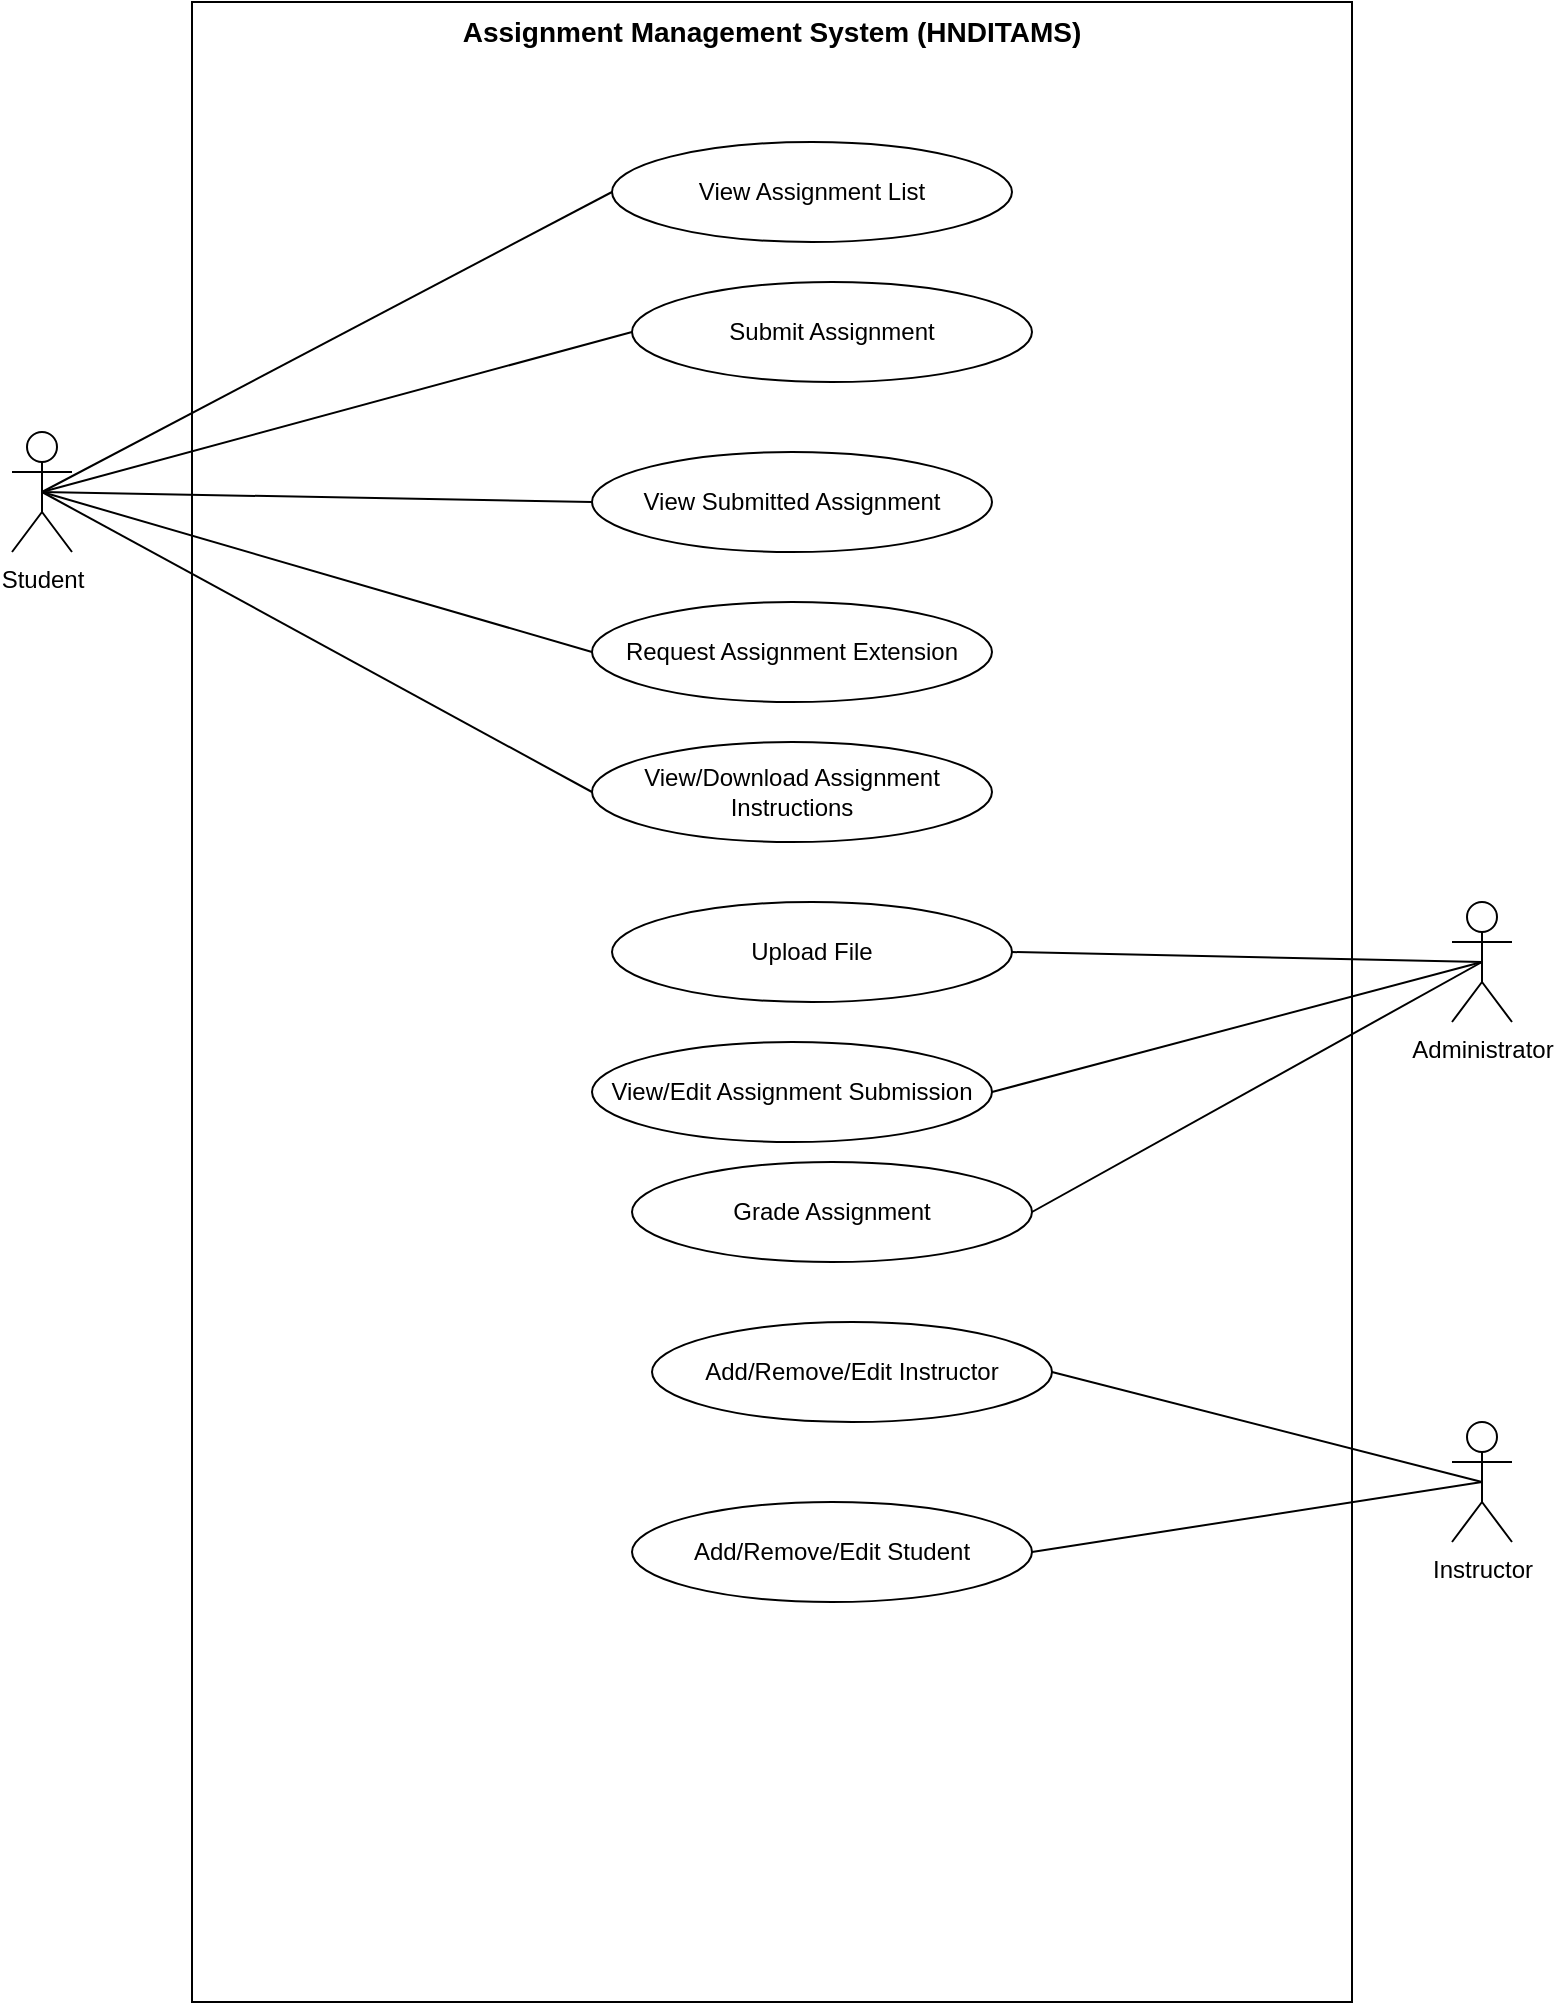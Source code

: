 <mxfile version="21.0.8" type="device"><diagram name="Page-1" id="xH00bS_dfwOh6WILXDS3"><mxGraphModel dx="1050" dy="590" grid="1" gridSize="10" guides="1" tooltips="1" connect="1" arrows="1" fold="1" page="1" pageScale="1" pageWidth="850" pageHeight="1100" math="0" shadow="0"><root><mxCell id="0"/><mxCell id="1" parent="0"/><mxCell id="m0RD8RCLQRZCw2bIkjAC-1" value="" style="rounded=0;whiteSpace=wrap;html=1;" vertex="1" parent="1"><mxGeometry x="150" y="30" width="580" height="1000" as="geometry"/></mxCell><mxCell id="m0RD8RCLQRZCw2bIkjAC-2" value="&lt;b&gt;&lt;font style=&quot;font-size: 14px;&quot;&gt;Assignment Management System (HNDITAMS)&lt;/font&gt;&lt;/b&gt;" style="text;html=1;strokeColor=none;fillColor=none;align=center;verticalAlign=middle;whiteSpace=wrap;rounded=0;" vertex="1" parent="1"><mxGeometry x="150" y="30" width="580" height="30" as="geometry"/></mxCell><mxCell id="m0RD8RCLQRZCw2bIkjAC-3" value="Student" style="shape=umlActor;verticalLabelPosition=bottom;verticalAlign=top;html=1;outlineConnect=0;" vertex="1" parent="1"><mxGeometry x="60" y="245" width="30" height="60" as="geometry"/></mxCell><mxCell id="m0RD8RCLQRZCw2bIkjAC-6" value="Instructor" style="shape=umlActor;verticalLabelPosition=bottom;verticalAlign=top;html=1;outlineConnect=0;" vertex="1" parent="1"><mxGeometry x="780" y="740" width="30" height="60" as="geometry"/></mxCell><mxCell id="m0RD8RCLQRZCw2bIkjAC-7" value="Administrator" style="shape=umlActor;verticalLabelPosition=bottom;verticalAlign=top;html=1;outlineConnect=0;" vertex="1" parent="1"><mxGeometry x="780" y="480" width="30" height="60" as="geometry"/></mxCell><mxCell id="m0RD8RCLQRZCw2bIkjAC-12" value="View Assignment List" style="ellipse;whiteSpace=wrap;html=1;" vertex="1" parent="1"><mxGeometry x="360" y="100" width="200" height="50" as="geometry"/></mxCell><mxCell id="m0RD8RCLQRZCw2bIkjAC-13" value="Submit Assignment" style="ellipse;whiteSpace=wrap;html=1;" vertex="1" parent="1"><mxGeometry x="370" y="170" width="200" height="50" as="geometry"/></mxCell><mxCell id="m0RD8RCLQRZCw2bIkjAC-14" value="View Submitted Assignment" style="ellipse;whiteSpace=wrap;html=1;" vertex="1" parent="1"><mxGeometry x="350" y="255" width="200" height="50" as="geometry"/></mxCell><mxCell id="m0RD8RCLQRZCw2bIkjAC-15" value="Request Assignment Extension" style="ellipse;whiteSpace=wrap;html=1;" vertex="1" parent="1"><mxGeometry x="350" y="330" width="200" height="50" as="geometry"/></mxCell><mxCell id="m0RD8RCLQRZCw2bIkjAC-16" value="View/Download Assignment Instructions" style="ellipse;whiteSpace=wrap;html=1;" vertex="1" parent="1"><mxGeometry x="350" y="400" width="200" height="50" as="geometry"/></mxCell><mxCell id="m0RD8RCLQRZCw2bIkjAC-17" value="Upload File" style="ellipse;whiteSpace=wrap;html=1;" vertex="1" parent="1"><mxGeometry x="360" y="480" width="200" height="50" as="geometry"/></mxCell><mxCell id="m0RD8RCLQRZCw2bIkjAC-18" value="View/Edit Assignment Submission" style="ellipse;whiteSpace=wrap;html=1;" vertex="1" parent="1"><mxGeometry x="350" y="550" width="200" height="50" as="geometry"/></mxCell><mxCell id="m0RD8RCLQRZCw2bIkjAC-19" value="Grade Assignment" style="ellipse;whiteSpace=wrap;html=1;" vertex="1" parent="1"><mxGeometry x="370" y="610" width="200" height="50" as="geometry"/></mxCell><mxCell id="m0RD8RCLQRZCw2bIkjAC-20" value="Add/Remove/Edit Instructor" style="ellipse;whiteSpace=wrap;html=1;" vertex="1" parent="1"><mxGeometry x="380" y="690" width="200" height="50" as="geometry"/></mxCell><mxCell id="m0RD8RCLQRZCw2bIkjAC-21" value="Add/Remove/Edit Student" style="ellipse;whiteSpace=wrap;html=1;" vertex="1" parent="1"><mxGeometry x="370" y="780" width="200" height="50" as="geometry"/></mxCell><mxCell id="m0RD8RCLQRZCw2bIkjAC-23" value="" style="endArrow=none;html=1;rounded=0;exitX=0.5;exitY=0.5;exitDx=0;exitDy=0;exitPerimeter=0;entryX=0;entryY=0.5;entryDx=0;entryDy=0;" edge="1" parent="1" source="m0RD8RCLQRZCw2bIkjAC-3" target="m0RD8RCLQRZCw2bIkjAC-12"><mxGeometry width="50" height="50" relative="1" as="geometry"><mxPoint x="400" y="290" as="sourcePoint"/><mxPoint x="450" y="240" as="targetPoint"/></mxGeometry></mxCell><mxCell id="m0RD8RCLQRZCw2bIkjAC-25" value="" style="endArrow=none;html=1;rounded=0;exitX=0.5;exitY=0.5;exitDx=0;exitDy=0;exitPerimeter=0;entryX=0;entryY=0.5;entryDx=0;entryDy=0;" edge="1" parent="1" source="m0RD8RCLQRZCw2bIkjAC-3" target="m0RD8RCLQRZCw2bIkjAC-13"><mxGeometry width="50" height="50" relative="1" as="geometry"><mxPoint x="75" y="440" as="sourcePoint"/><mxPoint x="370" y="135" as="targetPoint"/></mxGeometry></mxCell><mxCell id="m0RD8RCLQRZCw2bIkjAC-26" value="" style="endArrow=none;html=1;rounded=0;exitX=0.5;exitY=0.5;exitDx=0;exitDy=0;exitPerimeter=0;entryX=0;entryY=0.5;entryDx=0;entryDy=0;" edge="1" parent="1" source="m0RD8RCLQRZCw2bIkjAC-3" target="m0RD8RCLQRZCw2bIkjAC-14"><mxGeometry width="50" height="50" relative="1" as="geometry"><mxPoint x="75" y="440" as="sourcePoint"/><mxPoint x="380" y="205" as="targetPoint"/></mxGeometry></mxCell><mxCell id="m0RD8RCLQRZCw2bIkjAC-27" value="" style="endArrow=none;html=1;rounded=0;exitX=0.5;exitY=0.5;exitDx=0;exitDy=0;exitPerimeter=0;entryX=0;entryY=0.5;entryDx=0;entryDy=0;" edge="1" parent="1" source="m0RD8RCLQRZCw2bIkjAC-3" target="m0RD8RCLQRZCw2bIkjAC-15"><mxGeometry width="50" height="50" relative="1" as="geometry"><mxPoint x="75" y="440" as="sourcePoint"/><mxPoint x="360" y="290" as="targetPoint"/></mxGeometry></mxCell><mxCell id="m0RD8RCLQRZCw2bIkjAC-28" value="" style="endArrow=none;html=1;rounded=0;exitX=0.5;exitY=0.5;exitDx=0;exitDy=0;exitPerimeter=0;entryX=0;entryY=0.5;entryDx=0;entryDy=0;" edge="1" parent="1" source="m0RD8RCLQRZCw2bIkjAC-3" target="m0RD8RCLQRZCw2bIkjAC-16"><mxGeometry width="50" height="50" relative="1" as="geometry"><mxPoint x="75" y="440" as="sourcePoint"/><mxPoint x="360" y="365" as="targetPoint"/></mxGeometry></mxCell><mxCell id="m0RD8RCLQRZCw2bIkjAC-29" value="" style="endArrow=none;html=1;rounded=0;entryX=0.5;entryY=0.5;entryDx=0;entryDy=0;entryPerimeter=0;exitX=1;exitY=0.5;exitDx=0;exitDy=0;" edge="1" parent="1" source="m0RD8RCLQRZCw2bIkjAC-17" target="m0RD8RCLQRZCw2bIkjAC-7"><mxGeometry width="50" height="50" relative="1" as="geometry"><mxPoint x="400" y="590" as="sourcePoint"/><mxPoint x="450" y="540" as="targetPoint"/></mxGeometry></mxCell><mxCell id="m0RD8RCLQRZCw2bIkjAC-30" value="" style="endArrow=none;html=1;rounded=0;entryX=0.5;entryY=0.5;entryDx=0;entryDy=0;entryPerimeter=0;exitX=1;exitY=0.5;exitDx=0;exitDy=0;" edge="1" parent="1" source="m0RD8RCLQRZCw2bIkjAC-18" target="m0RD8RCLQRZCw2bIkjAC-7"><mxGeometry width="50" height="50" relative="1" as="geometry"><mxPoint x="570" y="515" as="sourcePoint"/><mxPoint x="805" y="290" as="targetPoint"/></mxGeometry></mxCell><mxCell id="m0RD8RCLQRZCw2bIkjAC-31" value="" style="endArrow=none;html=1;rounded=0;exitX=1;exitY=0.5;exitDx=0;exitDy=0;entryX=0.5;entryY=0.5;entryDx=0;entryDy=0;entryPerimeter=0;" edge="1" parent="1" source="m0RD8RCLQRZCw2bIkjAC-19" target="m0RD8RCLQRZCw2bIkjAC-7"><mxGeometry width="50" height="50" relative="1" as="geometry"><mxPoint x="560" y="585" as="sourcePoint"/><mxPoint x="805" y="290" as="targetPoint"/></mxGeometry></mxCell><mxCell id="m0RD8RCLQRZCw2bIkjAC-32" value="" style="endArrow=none;html=1;rounded=0;entryX=0.5;entryY=0.5;entryDx=0;entryDy=0;entryPerimeter=0;exitX=1;exitY=0.5;exitDx=0;exitDy=0;" edge="1" parent="1" source="m0RD8RCLQRZCw2bIkjAC-20" target="m0RD8RCLQRZCw2bIkjAC-6"><mxGeometry width="50" height="50" relative="1" as="geometry"><mxPoint x="400" y="790" as="sourcePoint"/><mxPoint x="450" y="740" as="targetPoint"/></mxGeometry></mxCell><mxCell id="m0RD8RCLQRZCw2bIkjAC-33" value="" style="endArrow=none;html=1;rounded=0;exitX=1;exitY=0.5;exitDx=0;exitDy=0;entryX=0.5;entryY=0.5;entryDx=0;entryDy=0;entryPerimeter=0;" edge="1" parent="1" source="m0RD8RCLQRZCw2bIkjAC-21" target="m0RD8RCLQRZCw2bIkjAC-6"><mxGeometry width="50" height="50" relative="1" as="geometry"><mxPoint x="590" y="725" as="sourcePoint"/><mxPoint x="790" y="650" as="targetPoint"/></mxGeometry></mxCell></root></mxGraphModel></diagram></mxfile>
